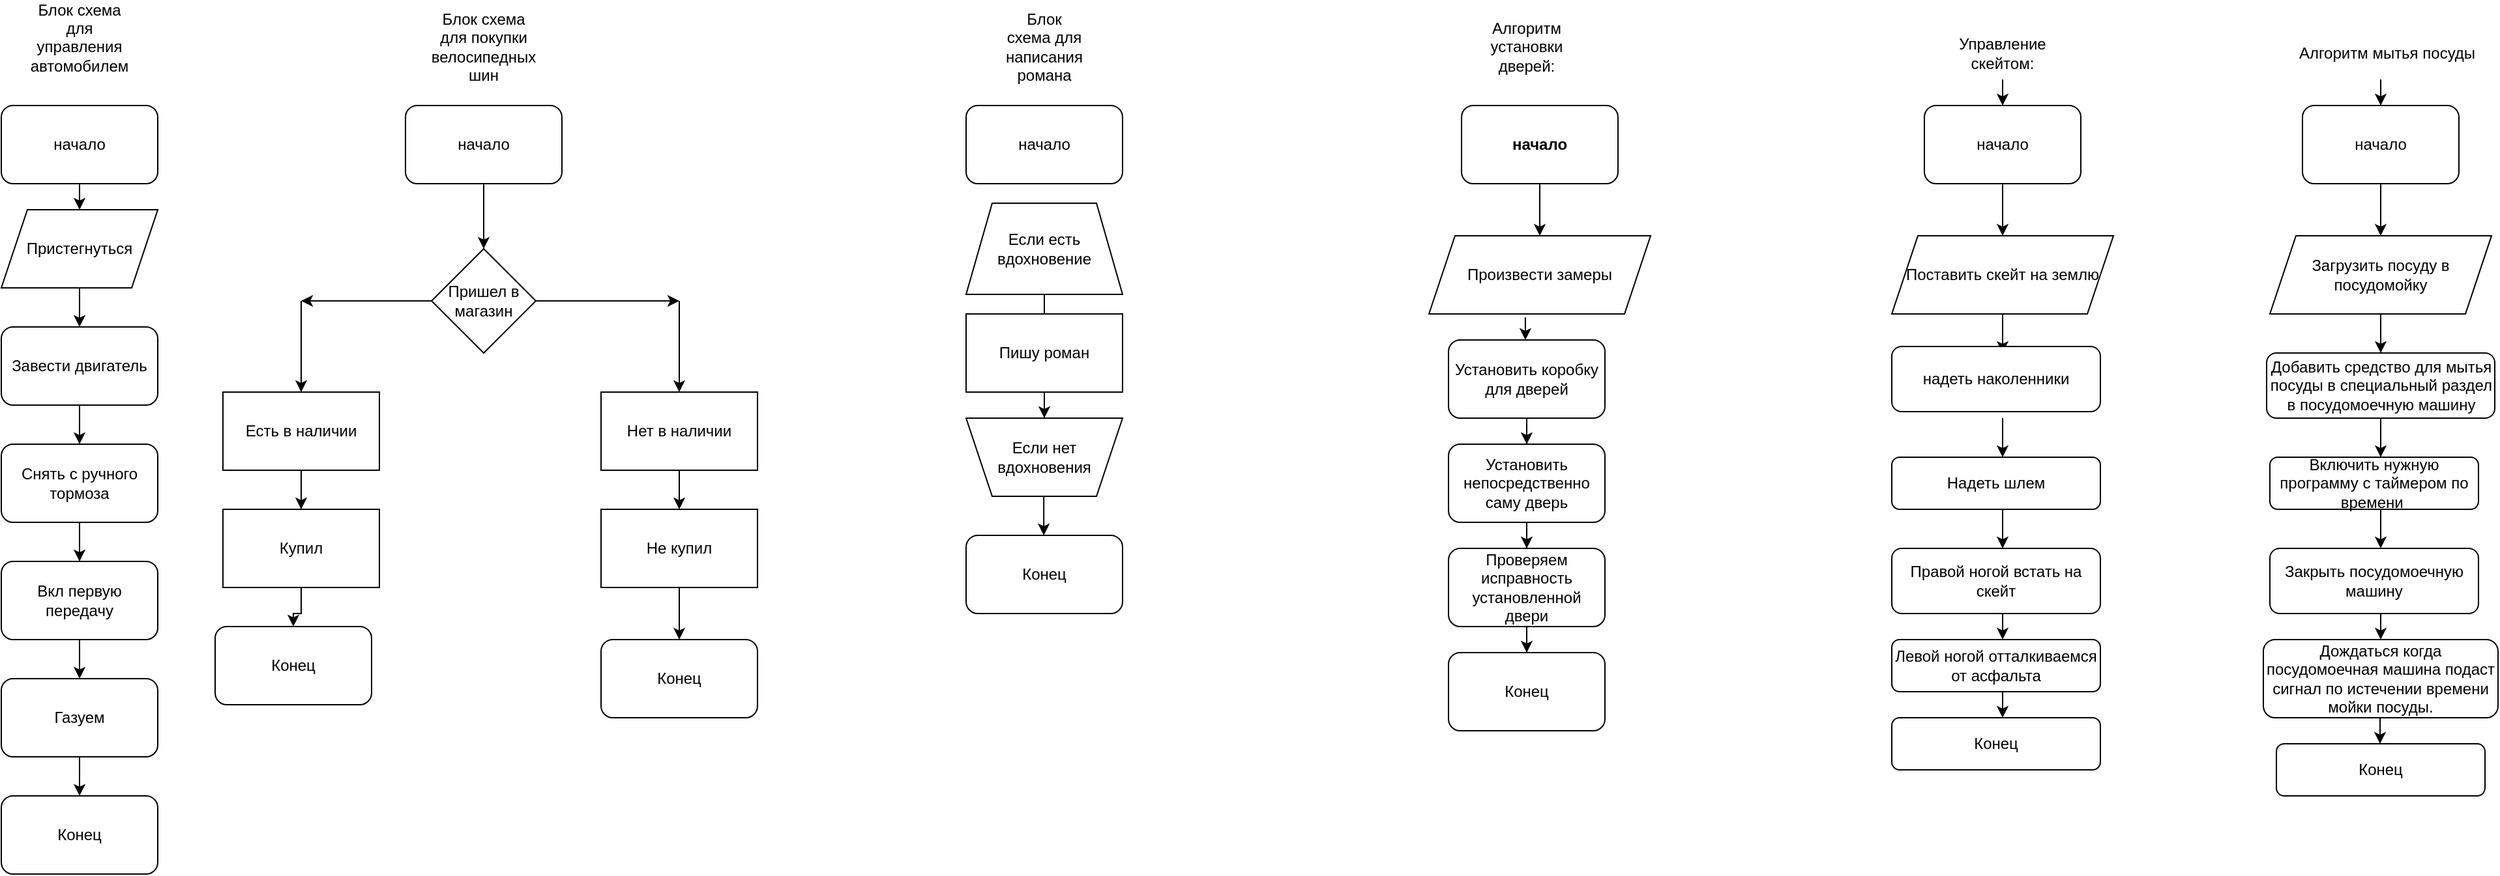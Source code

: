 <mxfile version="26.2.2">
  <diagram name="Страница — 1" id="B9HrYTZQFn0cj6t9FnJW">
    <mxGraphModel dx="1215" dy="828" grid="1" gridSize="10" guides="1" tooltips="1" connect="1" arrows="1" fold="1" page="1" pageScale="1" pageWidth="827" pageHeight="1169" math="0" shadow="0">
      <root>
        <mxCell id="0" />
        <mxCell id="1" parent="0" />
        <mxCell id="pq-BxAAFdue_On6Kdwnh-4" value="Блок схема для управления автомобилем&lt;div&gt;&lt;br&gt;&lt;/div&gt;" style="text;html=1;align=center;verticalAlign=middle;whiteSpace=wrap;rounded=0;" parent="1" vertex="1">
          <mxGeometry x="220" y="120" width="60" height="30" as="geometry" />
        </mxCell>
        <mxCell id="pq-BxAAFdue_On6Kdwnh-5" value="начало" style="rounded=1;whiteSpace=wrap;html=1;" parent="1" vertex="1">
          <mxGeometry x="190" y="180" width="120" height="60" as="geometry" />
        </mxCell>
        <mxCell id="pq-BxAAFdue_On6Kdwnh-12" value="Завести двигатель" style="rounded=1;whiteSpace=wrap;html=1;" parent="1" vertex="1">
          <mxGeometry x="190" y="350" width="120" height="60" as="geometry" />
        </mxCell>
        <mxCell id="pq-BxAAFdue_On6Kdwnh-14" value="Снять с ручного тормоза" style="rounded=1;whiteSpace=wrap;html=1;" parent="1" vertex="1">
          <mxGeometry x="190" y="440" width="120" height="60" as="geometry" />
        </mxCell>
        <mxCell id="pq-BxAAFdue_On6Kdwnh-16" value="Вкл первую передачу" style="rounded=1;whiteSpace=wrap;html=1;" parent="1" vertex="1">
          <mxGeometry x="190" y="530" width="120" height="60" as="geometry" />
        </mxCell>
        <mxCell id="pq-BxAAFdue_On6Kdwnh-18" value="Газуем" style="rounded=1;whiteSpace=wrap;html=1;" parent="1" vertex="1">
          <mxGeometry x="190" y="620" width="120" height="60" as="geometry" />
        </mxCell>
        <mxCell id="pq-BxAAFdue_On6Kdwnh-19" value="Пристегнуться" style="shape=parallelogram;perimeter=parallelogramPerimeter;whiteSpace=wrap;html=1;fixedSize=1;" parent="1" vertex="1">
          <mxGeometry x="190" y="260" width="120" height="60" as="geometry" />
        </mxCell>
        <mxCell id="pq-BxAAFdue_On6Kdwnh-24" value="Конец" style="rounded=1;whiteSpace=wrap;html=1;" parent="1" vertex="1">
          <mxGeometry x="190" y="710" width="120" height="60" as="geometry" />
        </mxCell>
        <mxCell id="pq-BxAAFdue_On6Kdwnh-25" value="" style="endArrow=classic;html=1;rounded=0;entryX=0.5;entryY=0;entryDx=0;entryDy=0;" parent="1" target="pq-BxAAFdue_On6Kdwnh-19" edge="1">
          <mxGeometry width="50" height="50" relative="1" as="geometry">
            <mxPoint x="250" y="240" as="sourcePoint" />
            <mxPoint x="300" y="190" as="targetPoint" />
          </mxGeometry>
        </mxCell>
        <mxCell id="pq-BxAAFdue_On6Kdwnh-27" value="" style="endArrow=classic;html=1;rounded=0;exitX=0.5;exitY=1;exitDx=0;exitDy=0;entryX=0.5;entryY=0;entryDx=0;entryDy=0;" parent="1" source="pq-BxAAFdue_On6Kdwnh-19" target="pq-BxAAFdue_On6Kdwnh-12" edge="1">
          <mxGeometry width="50" height="50" relative="1" as="geometry">
            <mxPoint x="370" y="540" as="sourcePoint" />
            <mxPoint x="420" y="490" as="targetPoint" />
          </mxGeometry>
        </mxCell>
        <mxCell id="pq-BxAAFdue_On6Kdwnh-29" value="" style="endArrow=classic;html=1;rounded=0;exitX=0.5;exitY=1;exitDx=0;exitDy=0;entryX=0.5;entryY=0;entryDx=0;entryDy=0;" parent="1" source="pq-BxAAFdue_On6Kdwnh-12" target="pq-BxAAFdue_On6Kdwnh-14" edge="1">
          <mxGeometry width="50" height="50" relative="1" as="geometry">
            <mxPoint x="370" y="540" as="sourcePoint" />
            <mxPoint x="420" y="490" as="targetPoint" />
          </mxGeometry>
        </mxCell>
        <mxCell id="pq-BxAAFdue_On6Kdwnh-31" value="" style="endArrow=classic;html=1;rounded=0;exitX=0.5;exitY=1;exitDx=0;exitDy=0;entryX=0.5;entryY=0;entryDx=0;entryDy=0;" parent="1" source="pq-BxAAFdue_On6Kdwnh-14" target="pq-BxAAFdue_On6Kdwnh-16" edge="1">
          <mxGeometry width="50" height="50" relative="1" as="geometry">
            <mxPoint x="370" y="540" as="sourcePoint" />
            <mxPoint x="420" y="490" as="targetPoint" />
          </mxGeometry>
        </mxCell>
        <mxCell id="pq-BxAAFdue_On6Kdwnh-32" value="" style="endArrow=classic;html=1;rounded=0;exitX=0.5;exitY=1;exitDx=0;exitDy=0;entryX=0.5;entryY=0;entryDx=0;entryDy=0;" parent="1" source="pq-BxAAFdue_On6Kdwnh-16" target="pq-BxAAFdue_On6Kdwnh-18" edge="1">
          <mxGeometry width="50" height="50" relative="1" as="geometry">
            <mxPoint x="370" y="540" as="sourcePoint" />
            <mxPoint x="420" y="490" as="targetPoint" />
          </mxGeometry>
        </mxCell>
        <mxCell id="pq-BxAAFdue_On6Kdwnh-33" value="" style="endArrow=classic;html=1;rounded=0;exitX=0.5;exitY=1;exitDx=0;exitDy=0;entryX=0.5;entryY=0;entryDx=0;entryDy=0;" parent="1" source="pq-BxAAFdue_On6Kdwnh-18" target="pq-BxAAFdue_On6Kdwnh-24" edge="1">
          <mxGeometry width="50" height="50" relative="1" as="geometry">
            <mxPoint x="370" y="540" as="sourcePoint" />
            <mxPoint x="420" y="490" as="targetPoint" />
          </mxGeometry>
        </mxCell>
        <mxCell id="pq-BxAAFdue_On6Kdwnh-34" value="Пришел в магазин" style="rhombus;whiteSpace=wrap;html=1;" parent="1" vertex="1">
          <mxGeometry x="520" y="290" width="80" height="80" as="geometry" />
        </mxCell>
        <mxCell id="pq-BxAAFdue_On6Kdwnh-35" value="Блок схема для покупки велосипедных шин" style="text;html=1;align=center;verticalAlign=middle;whiteSpace=wrap;rounded=0;" parent="1" vertex="1">
          <mxGeometry x="530" y="120" width="60" height="30" as="geometry" />
        </mxCell>
        <mxCell id="pq-BxAAFdue_On6Kdwnh-36" value="начало" style="rounded=1;whiteSpace=wrap;html=1;" parent="1" vertex="1">
          <mxGeometry x="500" y="180" width="120" height="60" as="geometry" />
        </mxCell>
        <mxCell id="pq-BxAAFdue_On6Kdwnh-40" value="" style="endArrow=classic;html=1;rounded=0;" parent="1" edge="1">
          <mxGeometry width="50" height="50" relative="1" as="geometry">
            <mxPoint x="420" y="330" as="sourcePoint" />
            <mxPoint x="420" y="400" as="targetPoint" />
          </mxGeometry>
        </mxCell>
        <mxCell id="pq-BxAAFdue_On6Kdwnh-42" value="" style="endArrow=classic;html=1;rounded=0;" parent="1" source="pq-BxAAFdue_On6Kdwnh-34" edge="1">
          <mxGeometry width="50" height="50" relative="1" as="geometry">
            <mxPoint x="370" y="380" as="sourcePoint" />
            <mxPoint x="420" y="330" as="targetPoint" />
            <Array as="points">
              <mxPoint x="470" y="330" />
            </Array>
          </mxGeometry>
        </mxCell>
        <mxCell id="pq-BxAAFdue_On6Kdwnh-45" value="" style="endArrow=classic;html=1;rounded=0;exitX=1;exitY=0.5;exitDx=0;exitDy=0;" parent="1" source="pq-BxAAFdue_On6Kdwnh-34" edge="1">
          <mxGeometry width="50" height="50" relative="1" as="geometry">
            <mxPoint x="370" y="380" as="sourcePoint" />
            <mxPoint x="710" y="330" as="targetPoint" />
          </mxGeometry>
        </mxCell>
        <mxCell id="pq-BxAAFdue_On6Kdwnh-46" value="" style="endArrow=classic;html=1;rounded=0;" parent="1" edge="1">
          <mxGeometry width="50" height="50" relative="1" as="geometry">
            <mxPoint x="710" y="330" as="sourcePoint" />
            <mxPoint x="710" y="400" as="targetPoint" />
          </mxGeometry>
        </mxCell>
        <mxCell id="pq-BxAAFdue_On6Kdwnh-47" value="Есть в наличии" style="rounded=0;whiteSpace=wrap;html=1;" parent="1" vertex="1">
          <mxGeometry x="360" y="400" width="120" height="60" as="geometry" />
        </mxCell>
        <mxCell id="pq-BxAAFdue_On6Kdwnh-48" value="Нет в наличии" style="rounded=0;whiteSpace=wrap;html=1;" parent="1" vertex="1">
          <mxGeometry x="650" y="400" width="120" height="60" as="geometry" />
        </mxCell>
        <mxCell id="pq-BxAAFdue_On6Kdwnh-61" value="" style="edgeStyle=orthogonalEdgeStyle;rounded=0;orthogonalLoop=1;jettySize=auto;html=1;" parent="1" source="pq-BxAAFdue_On6Kdwnh-49" target="pq-BxAAFdue_On6Kdwnh-60" edge="1">
          <mxGeometry relative="1" as="geometry" />
        </mxCell>
        <mxCell id="pq-BxAAFdue_On6Kdwnh-49" value="Купил" style="rounded=0;whiteSpace=wrap;html=1;" parent="1" vertex="1">
          <mxGeometry x="360" y="490" width="120" height="60" as="geometry" />
        </mxCell>
        <mxCell id="pq-BxAAFdue_On6Kdwnh-62" value="" style="edgeStyle=orthogonalEdgeStyle;rounded=0;orthogonalLoop=1;jettySize=auto;html=1;" parent="1" source="pq-BxAAFdue_On6Kdwnh-50" target="pq-BxAAFdue_On6Kdwnh-59" edge="1">
          <mxGeometry relative="1" as="geometry" />
        </mxCell>
        <mxCell id="pq-BxAAFdue_On6Kdwnh-50" value="Не купил" style="rounded=0;whiteSpace=wrap;html=1;" parent="1" vertex="1">
          <mxGeometry x="650" y="490" width="120" height="60" as="geometry" />
        </mxCell>
        <mxCell id="pq-BxAAFdue_On6Kdwnh-51" value="начало" style="rounded=1;whiteSpace=wrap;html=1;" parent="1" vertex="1">
          <mxGeometry x="930" y="180" width="120" height="60" as="geometry" />
        </mxCell>
        <mxCell id="pq-BxAAFdue_On6Kdwnh-52" value="Блок схема для написания романа" style="text;html=1;align=center;verticalAlign=middle;whiteSpace=wrap;rounded=0;" parent="1" vertex="1">
          <mxGeometry x="960" y="120" width="60" height="30" as="geometry" />
        </mxCell>
        <mxCell id="TfzMQPh2Rp4UFnEDLOlz-20" value="" style="edgeStyle=orthogonalEdgeStyle;rounded=0;orthogonalLoop=1;jettySize=auto;html=1;" edge="1" parent="1" source="pq-BxAAFdue_On6Kdwnh-54" target="pq-BxAAFdue_On6Kdwnh-56">
          <mxGeometry relative="1" as="geometry" />
        </mxCell>
        <mxCell id="pq-BxAAFdue_On6Kdwnh-54" value="Если есть вдохновение" style="shape=trapezoid;perimeter=trapezoidPerimeter;whiteSpace=wrap;html=1;fixedSize=1;" parent="1" vertex="1">
          <mxGeometry x="930" y="255" width="120" height="70" as="geometry" />
        </mxCell>
        <mxCell id="pq-BxAAFdue_On6Kdwnh-55" value="Пишу роман" style="rounded=0;whiteSpace=wrap;html=1;" parent="1" vertex="1">
          <mxGeometry x="930" y="340" width="120" height="60" as="geometry" />
        </mxCell>
        <mxCell id="pq-BxAAFdue_On6Kdwnh-56" value="Если нет вдохновения" style="shape=trapezoid;perimeter=trapezoidPerimeter;whiteSpace=wrap;html=1;fixedSize=1;direction=west;" parent="1" vertex="1">
          <mxGeometry x="930" y="420" width="120" height="60" as="geometry" />
        </mxCell>
        <mxCell id="pq-BxAAFdue_On6Kdwnh-57" value="" style="endArrow=classic;html=1;rounded=0;" parent="1" target="pq-BxAAFdue_On6Kdwnh-50" edge="1">
          <mxGeometry width="50" height="50" relative="1" as="geometry">
            <mxPoint x="710" y="460" as="sourcePoint" />
            <mxPoint x="760" y="410" as="targetPoint" />
          </mxGeometry>
        </mxCell>
        <mxCell id="pq-BxAAFdue_On6Kdwnh-58" value="" style="endArrow=classic;html=1;rounded=0;entryX=0.5;entryY=0;entryDx=0;entryDy=0;" parent="1" target="pq-BxAAFdue_On6Kdwnh-49" edge="1">
          <mxGeometry width="50" height="50" relative="1" as="geometry">
            <mxPoint x="420" y="460" as="sourcePoint" />
            <mxPoint x="470" y="410" as="targetPoint" />
          </mxGeometry>
        </mxCell>
        <mxCell id="pq-BxAAFdue_On6Kdwnh-59" value="Конец" style="rounded=1;whiteSpace=wrap;html=1;" parent="1" vertex="1">
          <mxGeometry x="650" y="590" width="120" height="60" as="geometry" />
        </mxCell>
        <mxCell id="pq-BxAAFdue_On6Kdwnh-60" value="Конец" style="rounded=1;whiteSpace=wrap;html=1;" parent="1" vertex="1">
          <mxGeometry x="354" y="580" width="120" height="60" as="geometry" />
        </mxCell>
        <mxCell id="pq-BxAAFdue_On6Kdwnh-63" value="" style="edgeStyle=orthogonalEdgeStyle;rounded=0;orthogonalLoop=1;jettySize=auto;html=1;" parent="1" edge="1">
          <mxGeometry relative="1" as="geometry">
            <mxPoint x="989.58" y="480" as="sourcePoint" />
            <mxPoint x="989.58" y="510" as="targetPoint" />
          </mxGeometry>
        </mxCell>
        <mxCell id="pq-BxAAFdue_On6Kdwnh-64" value="Конец" style="rounded=1;whiteSpace=wrap;html=1;" parent="1" vertex="1">
          <mxGeometry x="930" y="510" width="120" height="60" as="geometry" />
        </mxCell>
        <mxCell id="TfzMQPh2Rp4UFnEDLOlz-1" value="Алгоритм установки дверей:" style="text;html=1;align=center;verticalAlign=middle;whiteSpace=wrap;rounded=0;" vertex="1" parent="1">
          <mxGeometry x="1330" y="120" width="60" height="30" as="geometry" />
        </mxCell>
        <mxCell id="TfzMQPh2Rp4UFnEDLOlz-2" value="начало" style="rounded=1;whiteSpace=wrap;html=1;fontStyle=1" vertex="1" parent="1">
          <mxGeometry x="1310" y="180" width="120" height="60" as="geometry" />
        </mxCell>
        <mxCell id="TfzMQPh2Rp4UFnEDLOlz-3" value="" style="endArrow=classic;html=1;rounded=0;exitX=0.5;exitY=1;exitDx=0;exitDy=0;entryX=0.5;entryY=0;entryDx=0;entryDy=0;" edge="1" parent="1" source="pq-BxAAFdue_On6Kdwnh-36" target="pq-BxAAFdue_On6Kdwnh-34">
          <mxGeometry width="50" height="50" relative="1" as="geometry">
            <mxPoint x="820" y="350" as="sourcePoint" />
            <mxPoint x="870" y="300" as="targetPoint" />
          </mxGeometry>
        </mxCell>
        <mxCell id="TfzMQPh2Rp4UFnEDLOlz-4" value="" style="endArrow=classic;html=1;rounded=0;exitX=0.5;exitY=1;exitDx=0;exitDy=0;" edge="1" parent="1" source="TfzMQPh2Rp4UFnEDLOlz-2">
          <mxGeometry width="50" height="50" relative="1" as="geometry">
            <mxPoint x="1240" y="450" as="sourcePoint" />
            <mxPoint x="1370" y="280" as="targetPoint" />
          </mxGeometry>
        </mxCell>
        <mxCell id="TfzMQPh2Rp4UFnEDLOlz-6" value="Произвести замеры" style="shape=parallelogram;perimeter=parallelogramPerimeter;whiteSpace=wrap;html=1;fixedSize=1;" vertex="1" parent="1">
          <mxGeometry x="1285" y="280" width="170" height="60" as="geometry" />
        </mxCell>
        <mxCell id="TfzMQPh2Rp4UFnEDLOlz-8" value="" style="endArrow=classic;html=1;rounded=0;exitX=0.435;exitY=1.044;exitDx=0;exitDy=0;exitPerimeter=0;" edge="1" parent="1" source="TfzMQPh2Rp4UFnEDLOlz-6">
          <mxGeometry width="50" height="50" relative="1" as="geometry">
            <mxPoint x="1170" y="450" as="sourcePoint" />
            <mxPoint x="1359" y="360" as="targetPoint" />
          </mxGeometry>
        </mxCell>
        <mxCell id="TfzMQPh2Rp4UFnEDLOlz-15" value="" style="edgeStyle=orthogonalEdgeStyle;rounded=0;orthogonalLoop=1;jettySize=auto;html=1;" edge="1" parent="1" source="TfzMQPh2Rp4UFnEDLOlz-10" target="TfzMQPh2Rp4UFnEDLOlz-14">
          <mxGeometry relative="1" as="geometry" />
        </mxCell>
        <mxCell id="TfzMQPh2Rp4UFnEDLOlz-10" value="Установить коробку для дверей" style="rounded=1;whiteSpace=wrap;html=1;" vertex="1" parent="1">
          <mxGeometry x="1300" y="360" width="120" height="60" as="geometry" />
        </mxCell>
        <mxCell id="TfzMQPh2Rp4UFnEDLOlz-17" value="" style="edgeStyle=orthogonalEdgeStyle;rounded=0;orthogonalLoop=1;jettySize=auto;html=1;" edge="1" parent="1" source="TfzMQPh2Rp4UFnEDLOlz-14" target="TfzMQPh2Rp4UFnEDLOlz-16">
          <mxGeometry relative="1" as="geometry" />
        </mxCell>
        <mxCell id="TfzMQPh2Rp4UFnEDLOlz-14" value="Установить непосредственно саму дверь" style="whiteSpace=wrap;html=1;rounded=1;" vertex="1" parent="1">
          <mxGeometry x="1300" y="440" width="120" height="60" as="geometry" />
        </mxCell>
        <mxCell id="TfzMQPh2Rp4UFnEDLOlz-19" value="" style="edgeStyle=orthogonalEdgeStyle;rounded=0;orthogonalLoop=1;jettySize=auto;html=1;" edge="1" parent="1" source="TfzMQPh2Rp4UFnEDLOlz-16" target="TfzMQPh2Rp4UFnEDLOlz-18">
          <mxGeometry relative="1" as="geometry" />
        </mxCell>
        <mxCell id="TfzMQPh2Rp4UFnEDLOlz-16" value="Проверяем исправность установленной двери" style="whiteSpace=wrap;html=1;rounded=1;" vertex="1" parent="1">
          <mxGeometry x="1300" y="520" width="120" height="60" as="geometry" />
        </mxCell>
        <mxCell id="TfzMQPh2Rp4UFnEDLOlz-18" value="Конец" style="whiteSpace=wrap;html=1;rounded=1;" vertex="1" parent="1">
          <mxGeometry x="1300" y="600" width="120" height="60" as="geometry" />
        </mxCell>
        <mxCell id="TfzMQPh2Rp4UFnEDLOlz-24" value="" style="edgeStyle=orthogonalEdgeStyle;rounded=0;orthogonalLoop=1;jettySize=auto;html=1;" edge="1" parent="1" source="TfzMQPh2Rp4UFnEDLOlz-22">
          <mxGeometry relative="1" as="geometry">
            <mxPoint x="1725" y="180" as="targetPoint" />
          </mxGeometry>
        </mxCell>
        <mxCell id="TfzMQPh2Rp4UFnEDLOlz-22" value="Управление скейтом:" style="text;html=1;align=center;verticalAlign=middle;whiteSpace=wrap;rounded=0;" vertex="1" parent="1">
          <mxGeometry x="1680" y="120" width="90" height="40" as="geometry" />
        </mxCell>
        <mxCell id="TfzMQPh2Rp4UFnEDLOlz-30" value="" style="endArrow=classic;html=1;rounded=0;exitX=0.5;exitY=1;exitDx=0;exitDy=0;" edge="1" parent="1">
          <mxGeometry width="50" height="50" relative="1" as="geometry">
            <mxPoint x="1725" y="240" as="sourcePoint" />
            <mxPoint x="1725" y="280" as="targetPoint" />
          </mxGeometry>
        </mxCell>
        <mxCell id="TfzMQPh2Rp4UFnEDLOlz-41" value="" style="edgeStyle=orthogonalEdgeStyle;rounded=0;orthogonalLoop=1;jettySize=auto;html=1;" edge="1" parent="1" source="TfzMQPh2Rp4UFnEDLOlz-39">
          <mxGeometry relative="1" as="geometry">
            <mxPoint x="1725" y="370" as="targetPoint" />
          </mxGeometry>
        </mxCell>
        <mxCell id="TfzMQPh2Rp4UFnEDLOlz-39" value="Поставить скейт на землю" style="shape=parallelogram;perimeter=parallelogramPerimeter;whiteSpace=wrap;html=1;fixedSize=1;" vertex="1" parent="1">
          <mxGeometry x="1640" y="280" width="170" height="60" as="geometry" />
        </mxCell>
        <mxCell id="TfzMQPh2Rp4UFnEDLOlz-43" value="" style="edgeStyle=orthogonalEdgeStyle;rounded=0;orthogonalLoop=1;jettySize=auto;html=1;" edge="1" parent="1">
          <mxGeometry relative="1" as="geometry">
            <mxPoint x="1725" y="420" as="sourcePoint" />
            <mxPoint x="1725" y="450" as="targetPoint" />
          </mxGeometry>
        </mxCell>
        <mxCell id="TfzMQPh2Rp4UFnEDLOlz-47" value="" style="edgeStyle=orthogonalEdgeStyle;rounded=0;orthogonalLoop=1;jettySize=auto;html=1;" edge="1" parent="1">
          <mxGeometry relative="1" as="geometry">
            <mxPoint x="1725" y="490" as="sourcePoint" />
            <mxPoint x="1725" y="520" as="targetPoint" />
          </mxGeometry>
        </mxCell>
        <mxCell id="TfzMQPh2Rp4UFnEDLOlz-49" value="" style="edgeStyle=orthogonalEdgeStyle;rounded=0;orthogonalLoop=1;jettySize=auto;html=1;" edge="1" parent="1">
          <mxGeometry relative="1" as="geometry">
            <mxPoint x="1725" y="560" as="sourcePoint" />
            <mxPoint x="1725" y="590" as="targetPoint" />
          </mxGeometry>
        </mxCell>
        <mxCell id="TfzMQPh2Rp4UFnEDLOlz-51" value="" style="edgeStyle=orthogonalEdgeStyle;rounded=0;orthogonalLoop=1;jettySize=auto;html=1;" edge="1" parent="1">
          <mxGeometry relative="1" as="geometry">
            <mxPoint x="1725" y="630" as="sourcePoint" />
            <mxPoint x="1725" y="650" as="targetPoint" />
          </mxGeometry>
        </mxCell>
        <mxCell id="TfzMQPh2Rp4UFnEDLOlz-53" value="начало" style="rounded=1;whiteSpace=wrap;html=1;" vertex="1" parent="1">
          <mxGeometry x="1665" y="180" width="120" height="60" as="geometry" />
        </mxCell>
        <mxCell id="TfzMQPh2Rp4UFnEDLOlz-54" value="надеть наколенники" style="rounded=1;whiteSpace=wrap;html=1;" vertex="1" parent="1">
          <mxGeometry x="1640" y="365" width="160" height="50" as="geometry" />
        </mxCell>
        <mxCell id="TfzMQPh2Rp4UFnEDLOlz-55" value="Надеть шлем" style="rounded=1;whiteSpace=wrap;html=1;" vertex="1" parent="1">
          <mxGeometry x="1640" y="450" width="160" height="40" as="geometry" />
        </mxCell>
        <mxCell id="TfzMQPh2Rp4UFnEDLOlz-56" value="Правой ногой встать на скейт" style="rounded=1;whiteSpace=wrap;html=1;" vertex="1" parent="1">
          <mxGeometry x="1640" y="520" width="160" height="50" as="geometry" />
        </mxCell>
        <mxCell id="TfzMQPh2Rp4UFnEDLOlz-57" value="Левой ногой отталкиваемся от асфальта" style="rounded=1;whiteSpace=wrap;html=1;" vertex="1" parent="1">
          <mxGeometry x="1640" y="590" width="160" height="40" as="geometry" />
        </mxCell>
        <mxCell id="TfzMQPh2Rp4UFnEDLOlz-58" value="Конец" style="rounded=1;whiteSpace=wrap;html=1;" vertex="1" parent="1">
          <mxGeometry x="1640" y="650" width="160" height="40" as="geometry" />
        </mxCell>
        <mxCell id="TfzMQPh2Rp4UFnEDLOlz-59" value="" style="edgeStyle=orthogonalEdgeStyle;rounded=0;orthogonalLoop=1;jettySize=auto;html=1;" edge="1" parent="1">
          <mxGeometry relative="1" as="geometry">
            <mxPoint x="2015" y="160" as="sourcePoint" />
            <mxPoint x="2015" y="180" as="targetPoint" />
          </mxGeometry>
        </mxCell>
        <mxCell id="TfzMQPh2Rp4UFnEDLOlz-60" value="" style="endArrow=classic;html=1;rounded=0;exitX=0.5;exitY=1;exitDx=0;exitDy=0;" edge="1" parent="1">
          <mxGeometry width="50" height="50" relative="1" as="geometry">
            <mxPoint x="2015" y="240" as="sourcePoint" />
            <mxPoint x="2015" y="280" as="targetPoint" />
          </mxGeometry>
        </mxCell>
        <mxCell id="TfzMQPh2Rp4UFnEDLOlz-61" value="" style="edgeStyle=orthogonalEdgeStyle;rounded=0;orthogonalLoop=1;jettySize=auto;html=1;" edge="1" parent="1" source="TfzMQPh2Rp4UFnEDLOlz-62">
          <mxGeometry relative="1" as="geometry">
            <mxPoint x="2015" y="370" as="targetPoint" />
          </mxGeometry>
        </mxCell>
        <mxCell id="TfzMQPh2Rp4UFnEDLOlz-62" value="Загрузить посуду в посудомойку" style="shape=parallelogram;perimeter=parallelogramPerimeter;whiteSpace=wrap;html=1;fixedSize=1;" vertex="1" parent="1">
          <mxGeometry x="1930" y="280" width="170" height="60" as="geometry" />
        </mxCell>
        <mxCell id="TfzMQPh2Rp4UFnEDLOlz-63" value="" style="edgeStyle=orthogonalEdgeStyle;rounded=0;orthogonalLoop=1;jettySize=auto;html=1;" edge="1" parent="1">
          <mxGeometry relative="1" as="geometry">
            <mxPoint x="2015" y="420" as="sourcePoint" />
            <mxPoint x="2015" y="450" as="targetPoint" />
          </mxGeometry>
        </mxCell>
        <mxCell id="TfzMQPh2Rp4UFnEDLOlz-64" value="" style="edgeStyle=orthogonalEdgeStyle;rounded=0;orthogonalLoop=1;jettySize=auto;html=1;" edge="1" parent="1">
          <mxGeometry relative="1" as="geometry">
            <mxPoint x="2015" y="490" as="sourcePoint" />
            <mxPoint x="2015" y="520" as="targetPoint" />
          </mxGeometry>
        </mxCell>
        <mxCell id="TfzMQPh2Rp4UFnEDLOlz-65" value="" style="edgeStyle=orthogonalEdgeStyle;rounded=0;orthogonalLoop=1;jettySize=auto;html=1;" edge="1" parent="1">
          <mxGeometry relative="1" as="geometry">
            <mxPoint x="2015" y="560" as="sourcePoint" />
            <mxPoint x="2015" y="590" as="targetPoint" />
          </mxGeometry>
        </mxCell>
        <mxCell id="TfzMQPh2Rp4UFnEDLOlz-66" value="" style="edgeStyle=orthogonalEdgeStyle;rounded=0;orthogonalLoop=1;jettySize=auto;html=1;" edge="1" parent="1">
          <mxGeometry relative="1" as="geometry">
            <mxPoint x="2014.5" y="650" as="sourcePoint" />
            <mxPoint x="2014.5" y="670" as="targetPoint" />
          </mxGeometry>
        </mxCell>
        <mxCell id="TfzMQPh2Rp4UFnEDLOlz-67" value="начало" style="rounded=1;whiteSpace=wrap;html=1;" vertex="1" parent="1">
          <mxGeometry x="1955" y="180" width="120" height="60" as="geometry" />
        </mxCell>
        <mxCell id="TfzMQPh2Rp4UFnEDLOlz-68" value="Добавить средство для мытья посуды в специальный раздел в посудомоечную машину" style="rounded=1;whiteSpace=wrap;html=1;" vertex="1" parent="1">
          <mxGeometry x="1927.5" y="370" width="175" height="50" as="geometry" />
        </mxCell>
        <mxCell id="TfzMQPh2Rp4UFnEDLOlz-69" value="Включить нужную программу с таймером по времени&amp;nbsp;" style="rounded=1;whiteSpace=wrap;html=1;" vertex="1" parent="1">
          <mxGeometry x="1930" y="450" width="160" height="40" as="geometry" />
        </mxCell>
        <mxCell id="TfzMQPh2Rp4UFnEDLOlz-70" value="Закрыть посудомоечную машину" style="rounded=1;whiteSpace=wrap;html=1;" vertex="1" parent="1">
          <mxGeometry x="1930" y="520" width="160" height="50" as="geometry" />
        </mxCell>
        <mxCell id="TfzMQPh2Rp4UFnEDLOlz-71" value="Дождаться когда посудомоечная машина подаст сигнал по истечении времени мойки посуды." style="rounded=1;whiteSpace=wrap;html=1;" vertex="1" parent="1">
          <mxGeometry x="1925" y="590" width="180" height="60" as="geometry" />
        </mxCell>
        <mxCell id="TfzMQPh2Rp4UFnEDLOlz-72" value="Конец" style="rounded=1;whiteSpace=wrap;html=1;" vertex="1" parent="1">
          <mxGeometry x="1935" y="670" width="160" height="40" as="geometry" />
        </mxCell>
        <mxCell id="TfzMQPh2Rp4UFnEDLOlz-73" value="Алгоритм мытья посуды" style="text;html=1;align=center;verticalAlign=middle;whiteSpace=wrap;rounded=0;" vertex="1" parent="1">
          <mxGeometry x="1940" y="125" width="160" height="30" as="geometry" />
        </mxCell>
      </root>
    </mxGraphModel>
  </diagram>
</mxfile>
